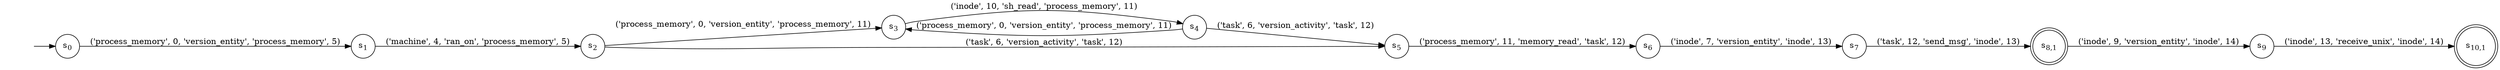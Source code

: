 digraph DFA {
    rankdir = LR;
    I [style = invis];
    I -> S0;
    S0 [label = <s<sub>0</sub>>, shape = circle];
    S1 [label = <s<sub>1</sub>>, shape = circle];
    S2 [label = <s<sub>2</sub>>, shape = circle];
    S3 [label = <s<sub>3</sub>>, shape = circle];
    S4 [label = <s<sub>4</sub>>, shape = circle];
    S4 -> S3 [label = "('process_memory', 0, 'version_entity', 'process_memory', 11)"];
    S5 [label = <s<sub>5</sub>>, shape = circle];
    S6 [label = <s<sub>6</sub>>, shape = circle];
    S7 [label = <s<sub>7</sub>>, shape = circle];
    S8 [label = <s<sub>8,1</sub>>, shape = circle, peripheries = 2];
    S9 [label = <s<sub>9</sub>>, shape = circle];
    S10 [label = <s<sub>10,1</sub>>, shape = circle, peripheries = 2];
    S9 -> S10 [label = "('inode', 13, 'receive_unix', 'inode', 14)"];
    S8 -> S9 [label = "('inode', 9, 'version_entity', 'inode', 14)"];
    S7 -> S8 [label = "('task', 12, 'send_msg', 'inode', 13)"];
    S6 -> S7 [label = "('inode', 7, 'version_entity', 'inode', 13)"];
    S5 -> S6 [label = "('process_memory', 11, 'memory_read', 'task', 12)"];
    S4 -> S5 [label = "('task', 6, 'version_activity', 'task', 12)"];
    S3 -> S4 [label = "('inode', 10, 'sh_read', 'process_memory', 11)"];
    S2 -> S3 [label = "('process_memory', 0, 'version_entity', 'process_memory', 11)"];
    S2 -> S5 [label = "('task', 6, 'version_activity', 'task', 12)"];
    S1 -> S2 [label = "('machine', 4, 'ran_on', 'process_memory', 5)"];
    S0 -> S1 [label = "('process_memory', 0, 'version_entity', 'process_memory', 5)"];
}

